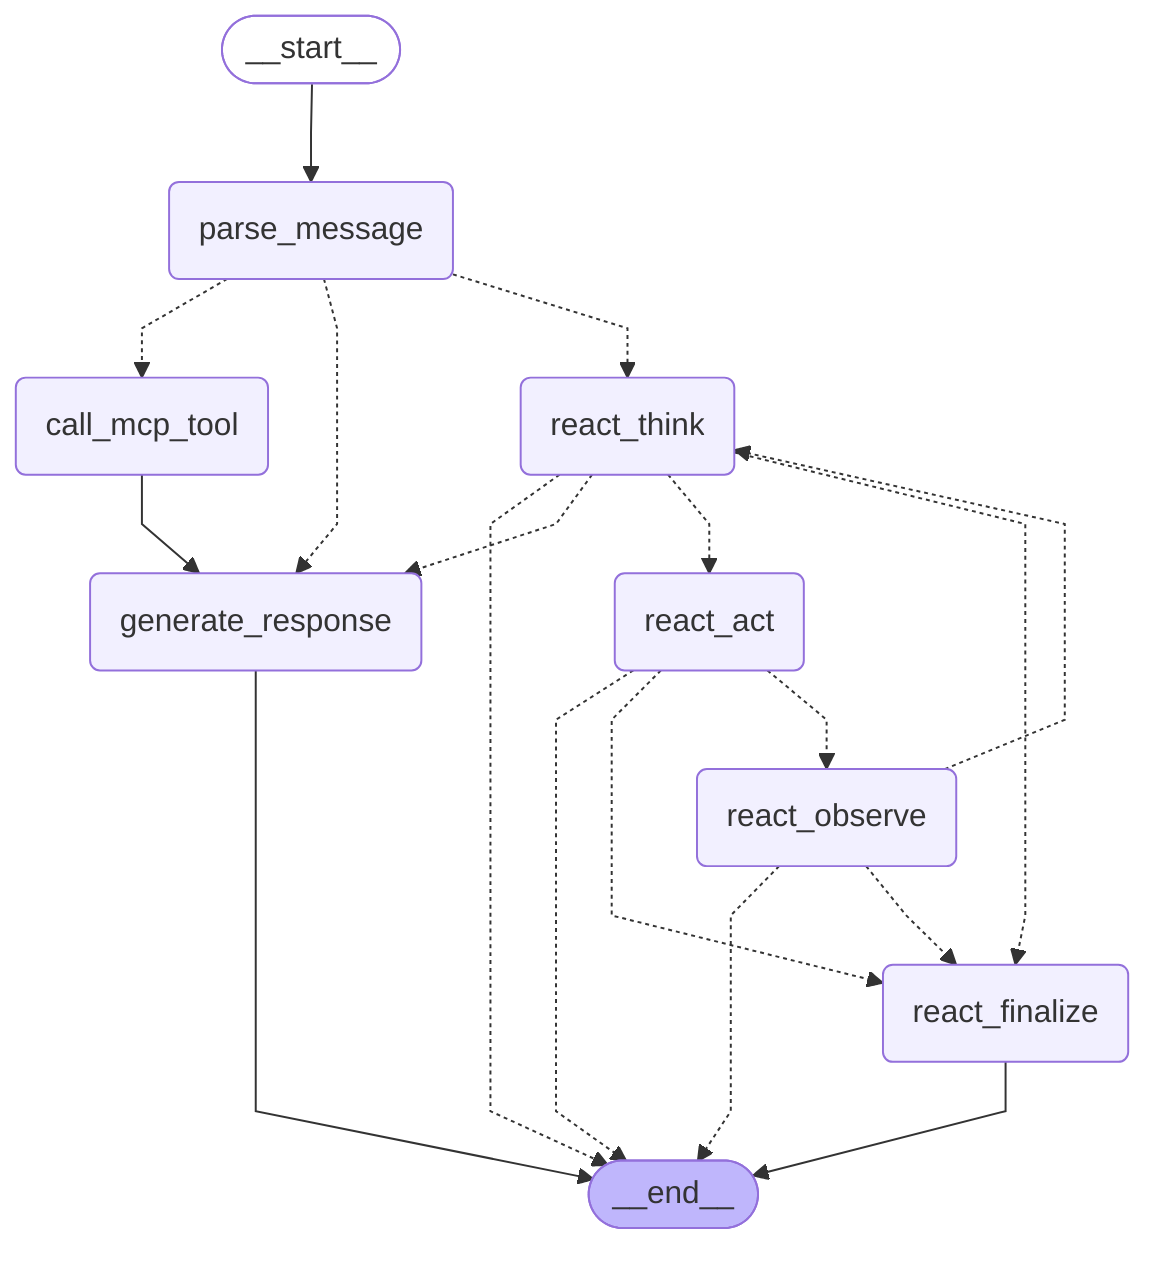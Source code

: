 ---
config:
  flowchart:
    curve: linear
---
graph TD;
	__start__([<p>__start__</p>]):::first
	parse_message(parse_message)
	call_mcp_tool(call_mcp_tool)
	generate_response(generate_response)
	react_think(react_think)
	react_act(react_act)
	react_observe(react_observe)
	react_finalize(react_finalize)
	__end__([<p>__end__</p>]):::last
	__start__ --> parse_message;
	call_mcp_tool --> generate_response;
	parse_message -.-> call_mcp_tool;
	parse_message -.-> generate_response;
	parse_message -.-> react_think;
	react_act -.-> __end__;
	react_act -.-> react_finalize;
	react_act -.-> react_observe;
	react_observe -.-> __end__;
	react_observe -.-> react_finalize;
	react_observe -.-> react_think;
	react_think -.-> __end__;
	react_think -.-> generate_response;
	react_think -.-> react_act;
	react_think -.-> react_finalize;
	generate_response --> __end__;
	react_finalize --> __end__;
	classDef default fill:#f2f0ff,line-height:1.2
	classDef first fill-opacity:0
	classDef last fill:#bfb6fc